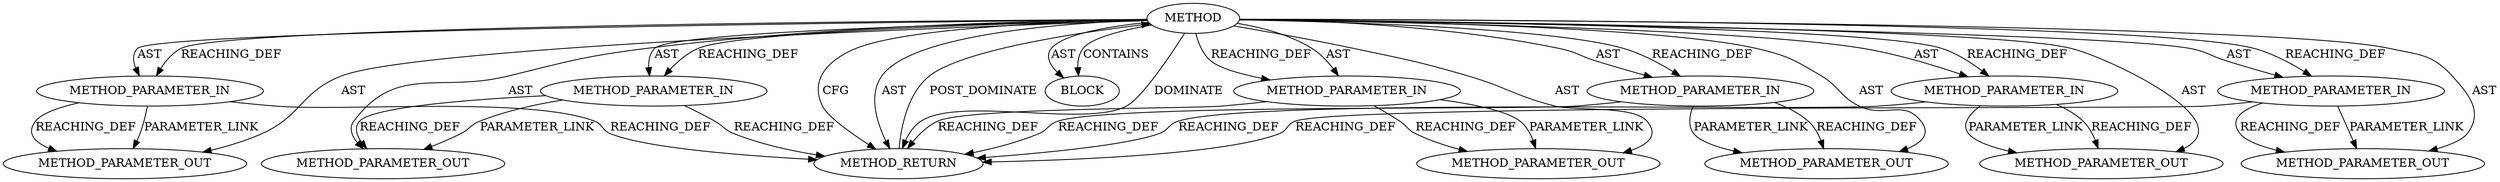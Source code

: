 digraph {
  12653 [label=METHOD AST_PARENT_TYPE="NAMESPACE_BLOCK" AST_PARENT_FULL_NAME="<global>" ORDER=0 CODE="<empty>" FULL_NAME="get_auth_request" IS_EXTERNAL=true FILENAME="<empty>" SIGNATURE="" NAME="get_auth_request"]
  12657 [label=METHOD_PARAMETER_IN ORDER=4 CODE="p4" IS_VARIADIC=false TYPE_FULL_NAME="ANY" EVALUATION_STRATEGY="BY_VALUE" INDEX=4 NAME="p4"]
  12654 [label=METHOD_PARAMETER_IN ORDER=1 CODE="p1" IS_VARIADIC=false TYPE_FULL_NAME="ANY" EVALUATION_STRATEGY="BY_VALUE" INDEX=1 NAME="p1"]
  12661 [label=METHOD_RETURN ORDER=2 CODE="RET" TYPE_FULL_NAME="ANY" EVALUATION_STRATEGY="BY_VALUE"]
  13550 [label=METHOD_PARAMETER_OUT ORDER=4 CODE="p4" IS_VARIADIC=false TYPE_FULL_NAME="ANY" EVALUATION_STRATEGY="BY_VALUE" INDEX=4 NAME="p4"]
  13547 [label=METHOD_PARAMETER_OUT ORDER=1 CODE="p1" IS_VARIADIC=false TYPE_FULL_NAME="ANY" EVALUATION_STRATEGY="BY_VALUE" INDEX=1 NAME="p1"]
  12660 [label=BLOCK ORDER=1 ARGUMENT_INDEX=1 CODE="<empty>" TYPE_FULL_NAME="ANY"]
  12656 [label=METHOD_PARAMETER_IN ORDER=3 CODE="p3" IS_VARIADIC=false TYPE_FULL_NAME="ANY" EVALUATION_STRATEGY="BY_VALUE" INDEX=3 NAME="p3"]
  13549 [label=METHOD_PARAMETER_OUT ORDER=3 CODE="p3" IS_VARIADIC=false TYPE_FULL_NAME="ANY" EVALUATION_STRATEGY="BY_VALUE" INDEX=3 NAME="p3"]
  12655 [label=METHOD_PARAMETER_IN ORDER=2 CODE="p2" IS_VARIADIC=false TYPE_FULL_NAME="ANY" EVALUATION_STRATEGY="BY_VALUE" INDEX=2 NAME="p2"]
  13552 [label=METHOD_PARAMETER_OUT ORDER=6 CODE="p6" IS_VARIADIC=false TYPE_FULL_NAME="ANY" EVALUATION_STRATEGY="BY_VALUE" INDEX=6 NAME="p6"]
  13551 [label=METHOD_PARAMETER_OUT ORDER=5 CODE="p5" IS_VARIADIC=false TYPE_FULL_NAME="ANY" EVALUATION_STRATEGY="BY_VALUE" INDEX=5 NAME="p5"]
  13548 [label=METHOD_PARAMETER_OUT ORDER=2 CODE="p2" IS_VARIADIC=false TYPE_FULL_NAME="ANY" EVALUATION_STRATEGY="BY_VALUE" INDEX=2 NAME="p2"]
  12659 [label=METHOD_PARAMETER_IN ORDER=6 CODE="p6" IS_VARIADIC=false TYPE_FULL_NAME="ANY" EVALUATION_STRATEGY="BY_VALUE" INDEX=6 NAME="p6"]
  12658 [label=METHOD_PARAMETER_IN ORDER=5 CODE="p5" IS_VARIADIC=false TYPE_FULL_NAME="ANY" EVALUATION_STRATEGY="BY_VALUE" INDEX=5 NAME="p5"]
  12655 -> 13548 [label=PARAMETER_LINK ]
  12658 -> 13551 [label=PARAMETER_LINK ]
  12653 -> 12660 [label=CONTAINS ]
  12659 -> 13552 [label=PARAMETER_LINK ]
  12653 -> 13552 [label=AST ]
  12656 -> 13549 [label=PARAMETER_LINK ]
  12653 -> 13549 [label=AST ]
  12657 -> 13550 [label=PARAMETER_LINK ]
  12653 -> 12661 [label=DOMINATE ]
  12656 -> 12661 [label=REACHING_DEF VARIABLE="p3"]
  12653 -> 12657 [label=AST ]
  12653 -> 12655 [label=REACHING_DEF VARIABLE=""]
  12653 -> 12657 [label=REACHING_DEF VARIABLE=""]
  12659 -> 12661 [label=REACHING_DEF VARIABLE="p6"]
  12658 -> 13551 [label=REACHING_DEF VARIABLE="p5"]
  12653 -> 12661 [label=CFG ]
  12653 -> 12656 [label=REACHING_DEF VARIABLE=""]
  12653 -> 13551 [label=AST ]
  12653 -> 13547 [label=AST ]
  12659 -> 13552 [label=REACHING_DEF VARIABLE="p6"]
  12655 -> 12661 [label=REACHING_DEF VARIABLE="p2"]
  12653 -> 12659 [label=AST ]
  12661 -> 12653 [label=POST_DOMINATE ]
  12656 -> 13549 [label=REACHING_DEF VARIABLE="p3"]
  12653 -> 12655 [label=AST ]
  12653 -> 12654 [label=AST ]
  12655 -> 13548 [label=REACHING_DEF VARIABLE="p2"]
  12654 -> 13547 [label=REACHING_DEF VARIABLE="p1"]
  12654 -> 12661 [label=REACHING_DEF VARIABLE="p1"]
  12653 -> 12654 [label=REACHING_DEF VARIABLE=""]
  12653 -> 12658 [label=REACHING_DEF VARIABLE=""]
  12654 -> 13547 [label=PARAMETER_LINK ]
  12653 -> 13548 [label=AST ]
  12653 -> 12658 [label=AST ]
  12657 -> 12661 [label=REACHING_DEF VARIABLE="p4"]
  12658 -> 12661 [label=REACHING_DEF VARIABLE="p5"]
  12653 -> 13550 [label=AST ]
  12653 -> 12656 [label=AST ]
  12653 -> 12660 [label=AST ]
  12657 -> 13550 [label=REACHING_DEF VARIABLE="p4"]
  12653 -> 12661 [label=AST ]
  12653 -> 12659 [label=REACHING_DEF VARIABLE=""]
}

